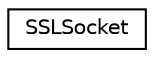 digraph G
{
  edge [fontname="Helvetica",fontsize="10",labelfontname="Helvetica",labelfontsize="10"];
  node [fontname="Helvetica",fontsize="10",shape=record];
  rankdir=LR;
  Node1 [label="SSLSocket",height=0.2,width=0.4,color="black", fillcolor="white", style="filled",URL="$db/dbe/class_s_s_l_socket.html",tooltip="securely connected Socket."];
}
